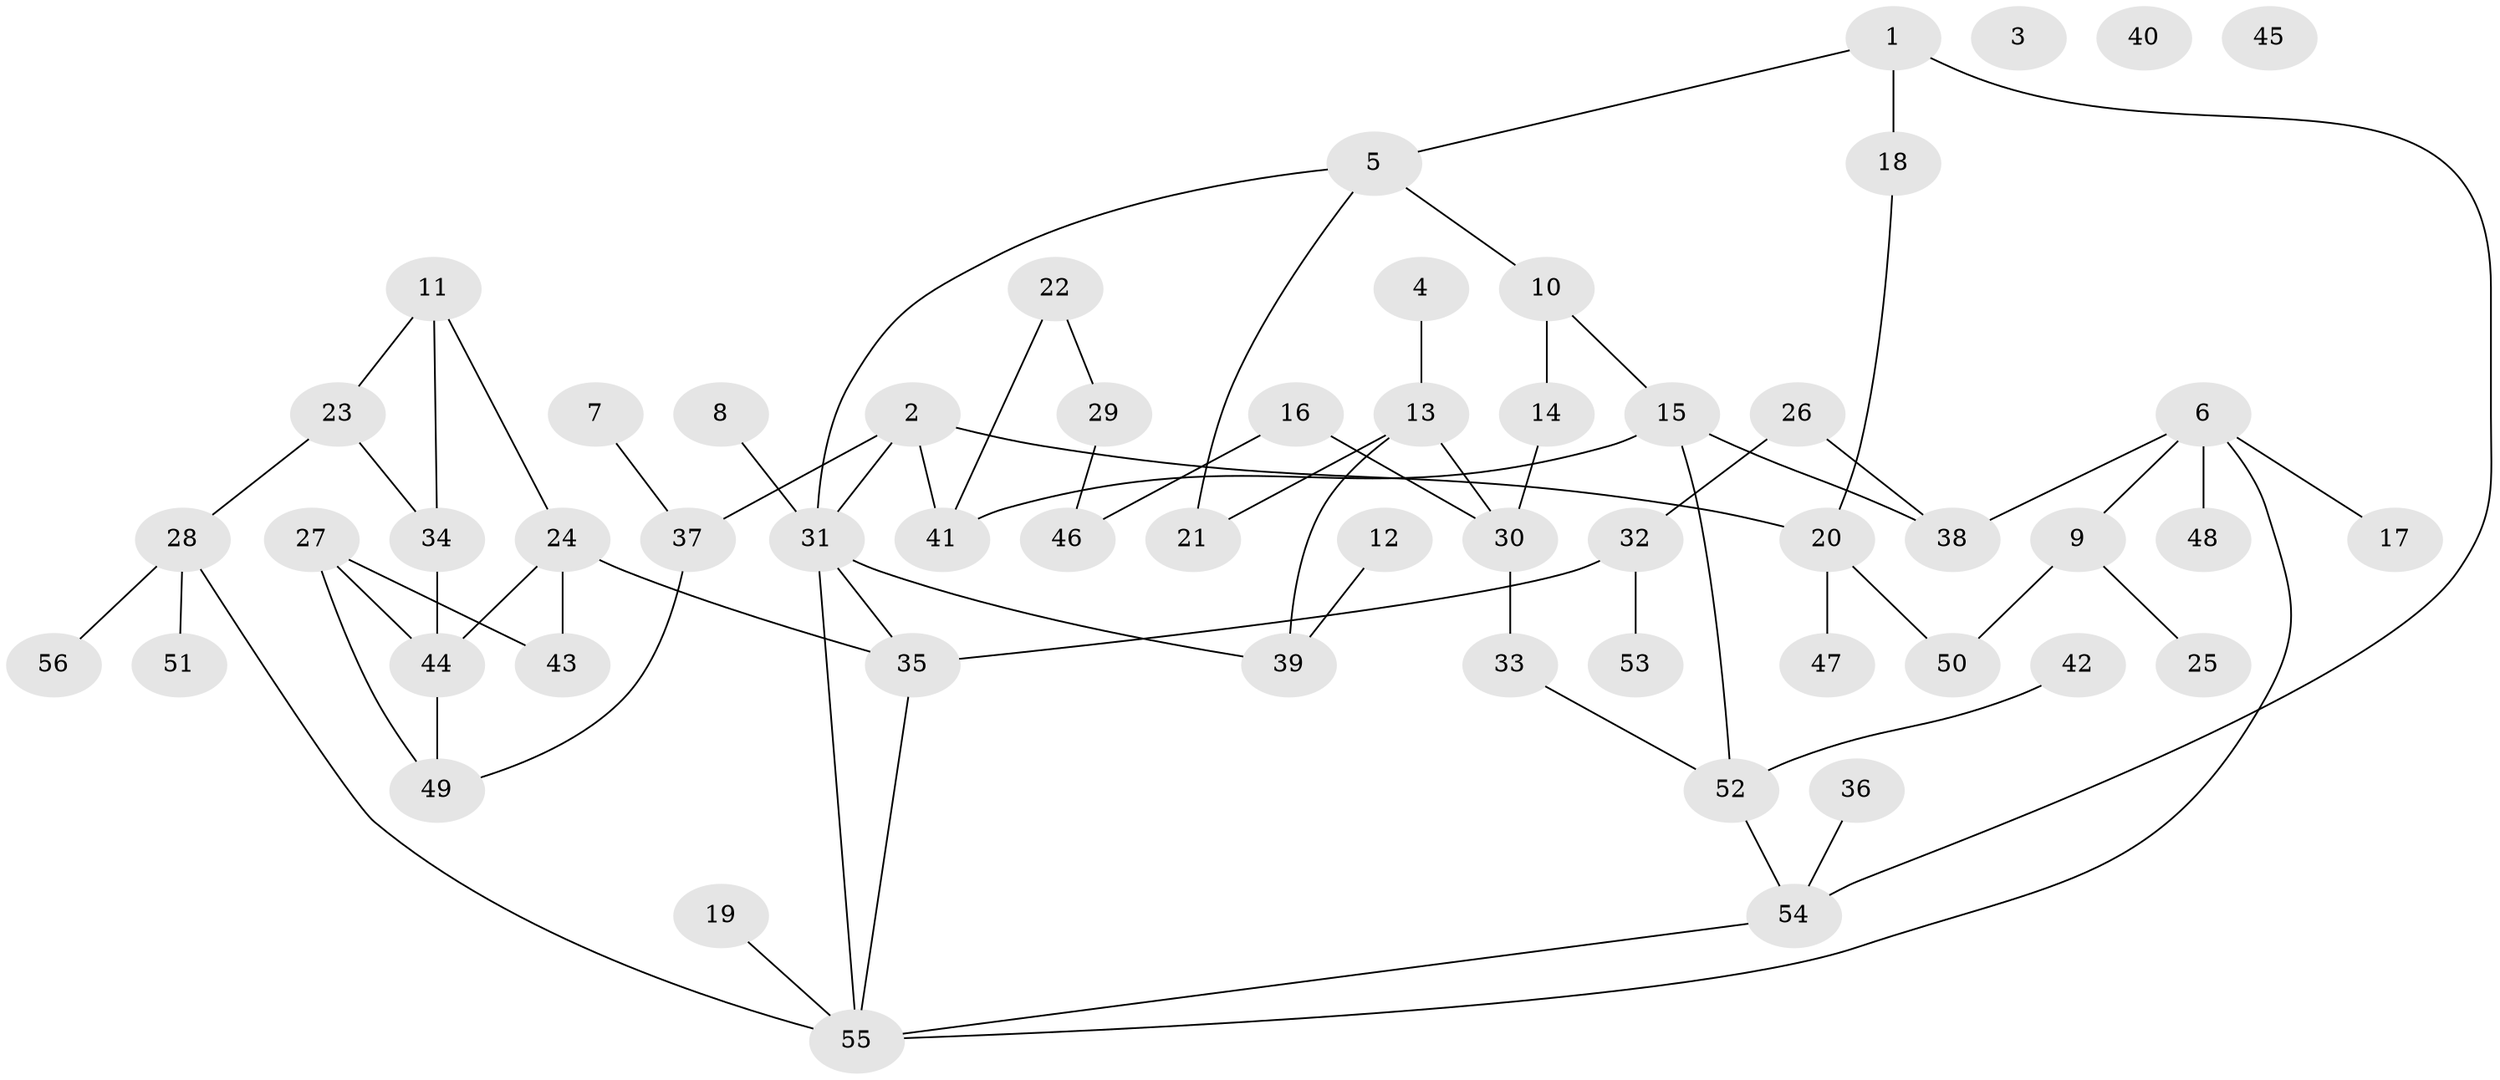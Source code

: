// Generated by graph-tools (version 1.1) at 2025/49/03/09/25 03:49:03]
// undirected, 56 vertices, 70 edges
graph export_dot {
graph [start="1"]
  node [color=gray90,style=filled];
  1;
  2;
  3;
  4;
  5;
  6;
  7;
  8;
  9;
  10;
  11;
  12;
  13;
  14;
  15;
  16;
  17;
  18;
  19;
  20;
  21;
  22;
  23;
  24;
  25;
  26;
  27;
  28;
  29;
  30;
  31;
  32;
  33;
  34;
  35;
  36;
  37;
  38;
  39;
  40;
  41;
  42;
  43;
  44;
  45;
  46;
  47;
  48;
  49;
  50;
  51;
  52;
  53;
  54;
  55;
  56;
  1 -- 5;
  1 -- 18;
  1 -- 54;
  2 -- 20;
  2 -- 31;
  2 -- 37;
  2 -- 41;
  4 -- 13;
  5 -- 10;
  5 -- 21;
  5 -- 31;
  6 -- 9;
  6 -- 17;
  6 -- 38;
  6 -- 48;
  6 -- 55;
  7 -- 37;
  8 -- 31;
  9 -- 25;
  9 -- 50;
  10 -- 14;
  10 -- 15;
  11 -- 23;
  11 -- 24;
  11 -- 34;
  12 -- 39;
  13 -- 21;
  13 -- 30;
  13 -- 39;
  14 -- 30;
  15 -- 38;
  15 -- 41;
  15 -- 52;
  16 -- 30;
  16 -- 46;
  18 -- 20;
  19 -- 55;
  20 -- 47;
  20 -- 50;
  22 -- 29;
  22 -- 41;
  23 -- 28;
  23 -- 34;
  24 -- 35;
  24 -- 43;
  24 -- 44;
  26 -- 32;
  26 -- 38;
  27 -- 43;
  27 -- 44;
  27 -- 49;
  28 -- 51;
  28 -- 55;
  28 -- 56;
  29 -- 46;
  30 -- 33;
  31 -- 35;
  31 -- 39;
  31 -- 55;
  32 -- 35;
  32 -- 53;
  33 -- 52;
  34 -- 44;
  35 -- 55;
  36 -- 54;
  37 -- 49;
  42 -- 52;
  44 -- 49;
  52 -- 54;
  54 -- 55;
}
